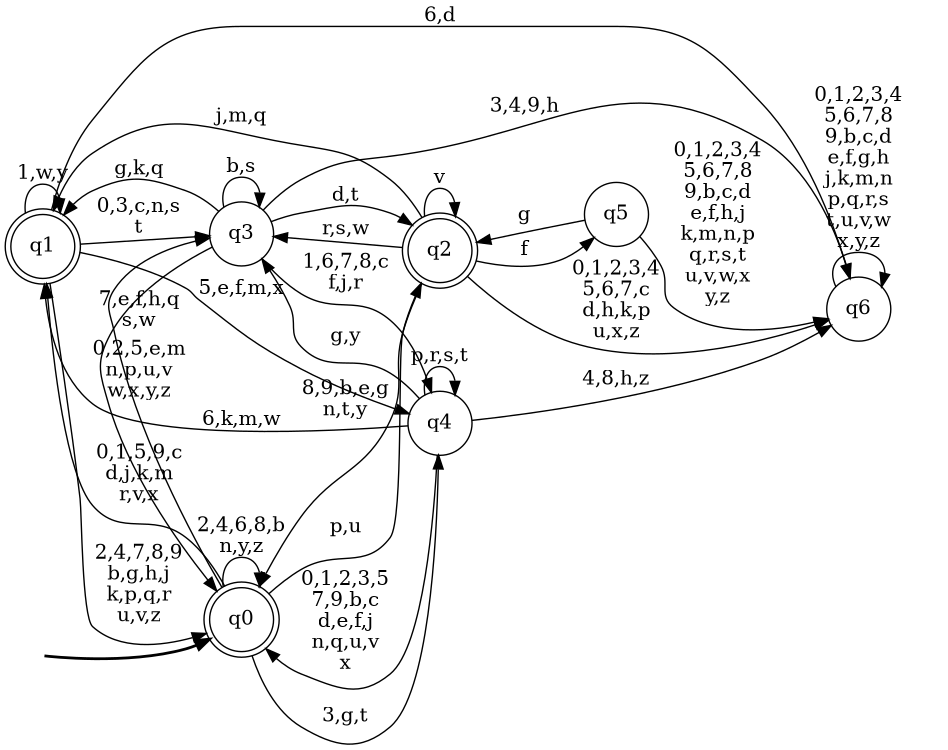 digraph BlueStar {
__start0 [style = invis, shape = none, label = "", width = 0, height = 0];

rankdir=LR;
size="8,5";

s0 [style="rounded,filled", color="black", fillcolor="white" shape="doublecircle", label="q0"];
s1 [style="rounded,filled", color="black", fillcolor="white" shape="doublecircle", label="q1"];
s2 [style="rounded,filled", color="black", fillcolor="white" shape="doublecircle", label="q2"];
s3 [style="filled", color="black", fillcolor="white" shape="circle", label="q3"];
s4 [style="filled", color="black", fillcolor="white" shape="circle", label="q4"];
s5 [style="filled", color="black", fillcolor="white" shape="circle", label="q5"];
s6 [style="filled", color="black", fillcolor="white" shape="circle", label="q6"];
subgraph cluster_main { 
	graph [pad=".75", ranksep="0.15", nodesep="0.15"];
	 style=invis; 
	__start0 -> s0 [penwidth=2];
}
s0 -> s0 [label="2,4,6,8,b\nn,y,z"];
s0 -> s1 [label="0,1,5,9,c\nd,j,k,m\nr,v,x"];
s0 -> s2 [label="p,u"];
s0 -> s3 [label="7,e,f,h,q\ns,w"];
s0 -> s4 [label="3,g,t"];
s1 -> s0 [label="2,4,7,8,9\nb,g,h,j\nk,p,q,r\nu,v,z"];
s1 -> s1 [label="1,w,y"];
s1 -> s3 [label="0,3,c,n,s\nt"];
s1 -> s4 [label="5,e,f,m,x"];
s1 -> s6 [label="6,d"];
s2 -> s0 [label="8,9,b,e,g\nn,t,y"];
s2 -> s1 [label="j,m,q"];
s2 -> s2 [label="v"];
s2 -> s3 [label="r,s,w"];
s2 -> s5 [label="f"];
s2 -> s6 [label="0,1,2,3,4\n5,6,7,c\nd,h,k,p\nu,x,z"];
s3 -> s0 [label="0,2,5,e,m\nn,p,u,v\nw,x,y,z"];
s3 -> s1 [label="g,k,q"];
s3 -> s2 [label="d,t"];
s3 -> s3 [label="b,s"];
s3 -> s4 [label="1,6,7,8,c\nf,j,r"];
s3 -> s6 [label="3,4,9,h"];
s4 -> s0 [label="0,1,2,3,5\n7,9,b,c\nd,e,f,j\nn,q,u,v\nx"];
s4 -> s1 [label="6,k,m,w"];
s4 -> s3 [label="g,y"];
s4 -> s4 [label="p,r,s,t"];
s4 -> s6 [label="4,8,h,z"];
s5 -> s2 [label="g"];
s5 -> s6 [label="0,1,2,3,4\n5,6,7,8\n9,b,c,d\ne,f,h,j\nk,m,n,p\nq,r,s,t\nu,v,w,x\ny,z"];
s6 -> s6 [label="0,1,2,3,4\n5,6,7,8\n9,b,c,d\ne,f,g,h\nj,k,m,n\np,q,r,s\nt,u,v,w\nx,y,z"];

}